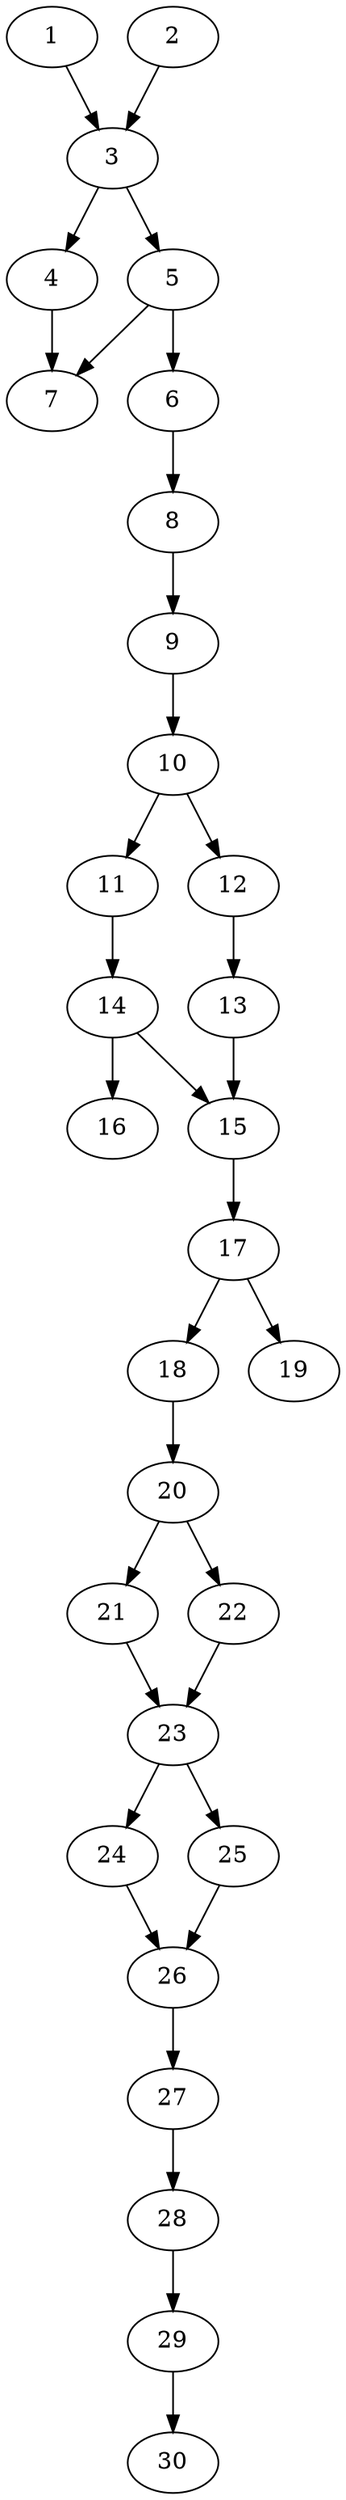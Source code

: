 // DAG automatically generated by daggen at Thu Oct  3 14:04:18 2019
// ./daggen --dot -n 30 --ccr 0.5 --fat 0.3 --regular 0.7 --density 0.7 --mindata 5242880 --maxdata 52428800 
digraph G {
  1 [size="36976640", alpha="0.05", expect_size="18488320"] 
  1 -> 3 [size ="18488320"]
  2 [size="43442176", alpha="0.11", expect_size="21721088"] 
  2 -> 3 [size ="21721088"]
  3 [size="85932032", alpha="0.12", expect_size="42966016"] 
  3 -> 4 [size ="42966016"]
  3 -> 5 [size ="42966016"]
  4 [size="68612096", alpha="0.14", expect_size="34306048"] 
  4 -> 7 [size ="34306048"]
  5 [size="26638336", alpha="0.03", expect_size="13319168"] 
  5 -> 6 [size ="13319168"]
  5 -> 7 [size ="13319168"]
  6 [size="72714240", alpha="0.19", expect_size="36357120"] 
  6 -> 8 [size ="36357120"]
  7 [size="37494784", alpha="0.03", expect_size="18747392"] 
  8 [size="12806144", alpha="0.17", expect_size="6403072"] 
  8 -> 9 [size ="6403072"]
  9 [size="56672256", alpha="0.19", expect_size="28336128"] 
  9 -> 10 [size ="28336128"]
  10 [size="102242304", alpha="0.07", expect_size="51121152"] 
  10 -> 11 [size ="51121152"]
  10 -> 12 [size ="51121152"]
  11 [size="93841408", alpha="0.06", expect_size="46920704"] 
  11 -> 14 [size ="46920704"]
  12 [size="24242176", alpha="0.10", expect_size="12121088"] 
  12 -> 13 [size ="12121088"]
  13 [size="75927552", alpha="0.18", expect_size="37963776"] 
  13 -> 15 [size ="37963776"]
  14 [size="39176192", alpha="0.05", expect_size="19588096"] 
  14 -> 15 [size ="19588096"]
  14 -> 16 [size ="19588096"]
  15 [size="104185856", alpha="0.04", expect_size="52092928"] 
  15 -> 17 [size ="52092928"]
  16 [size="25690112", alpha="0.06", expect_size="12845056"] 
  17 [size="19257344", alpha="0.02", expect_size="9628672"] 
  17 -> 18 [size ="9628672"]
  17 -> 19 [size ="9628672"]
  18 [size="34859008", alpha="0.05", expect_size="17429504"] 
  18 -> 20 [size ="17429504"]
  19 [size="21493760", alpha="0.05", expect_size="10746880"] 
  20 [size="16060416", alpha="0.11", expect_size="8030208"] 
  20 -> 21 [size ="8030208"]
  20 -> 22 [size ="8030208"]
  21 [size="47181824", alpha="0.02", expect_size="23590912"] 
  21 -> 23 [size ="23590912"]
  22 [size="76957696", alpha="0.19", expect_size="38478848"] 
  22 -> 23 [size ="38478848"]
  23 [size="29394944", alpha="0.13", expect_size="14697472"] 
  23 -> 24 [size ="14697472"]
  23 -> 25 [size ="14697472"]
  24 [size="21331968", alpha="0.19", expect_size="10665984"] 
  24 -> 26 [size ="10665984"]
  25 [size="43890688", alpha="0.09", expect_size="21945344"] 
  25 -> 26 [size ="21945344"]
  26 [size="61095936", alpha="0.12", expect_size="30547968"] 
  26 -> 27 [size ="30547968"]
  27 [size="89300992", alpha="0.00", expect_size="44650496"] 
  27 -> 28 [size ="44650496"]
  28 [size="97406976", alpha="0.09", expect_size="48703488"] 
  28 -> 29 [size ="48703488"]
  29 [size="25384960", alpha="0.08", expect_size="12692480"] 
  29 -> 30 [size ="12692480"]
  30 [size="50948096", alpha="0.06", expect_size="25474048"] 
}
